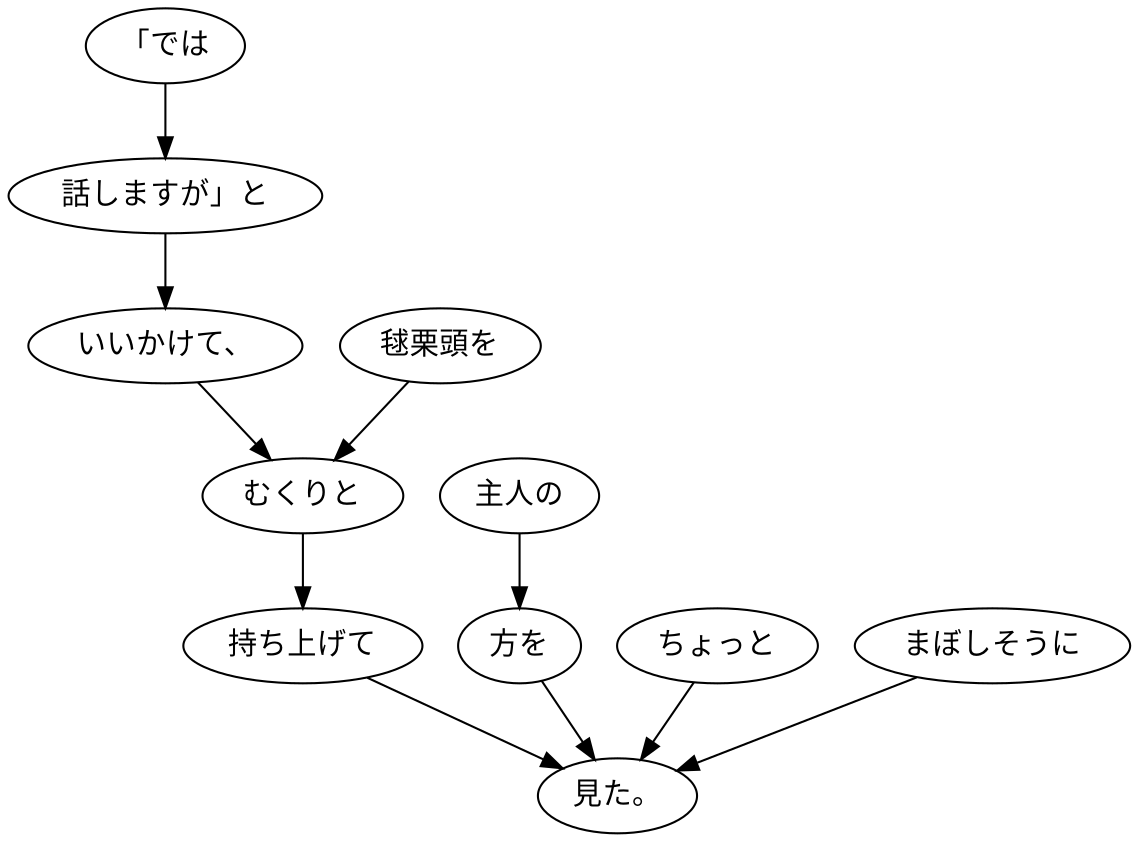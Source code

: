 digraph graph7261 {
	node0 [label="「では"];
	node1 [label="話しますが」と"];
	node2 [label="いいかけて、"];
	node3 [label="毬栗頭を"];
	node4 [label="むくりと"];
	node5 [label="持ち上げて"];
	node6 [label="主人の"];
	node7 [label="方を"];
	node8 [label="ちょっと"];
	node9 [label="まぼしそうに"];
	node10 [label="見た。"];
	node0 -> node1;
	node1 -> node2;
	node2 -> node4;
	node3 -> node4;
	node4 -> node5;
	node5 -> node10;
	node6 -> node7;
	node7 -> node10;
	node8 -> node10;
	node9 -> node10;
}

